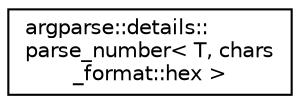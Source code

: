 digraph "Graphical Class Hierarchy"
{
 // LATEX_PDF_SIZE
  edge [fontname="Helvetica",fontsize="10",labelfontname="Helvetica",labelfontsize="10"];
  node [fontname="Helvetica",fontsize="10",shape=record];
  rankdir="LR";
  Node0 [label="argparse::details::\lparse_number\< T, chars\l_format::hex \>",height=0.2,width=0.4,color="black", fillcolor="white", style="filled",URL="$structargparse_1_1details_1_1parse__number_3_01T_00_01chars__format_1_1hex_01_4.html",tooltip=" "];
}
